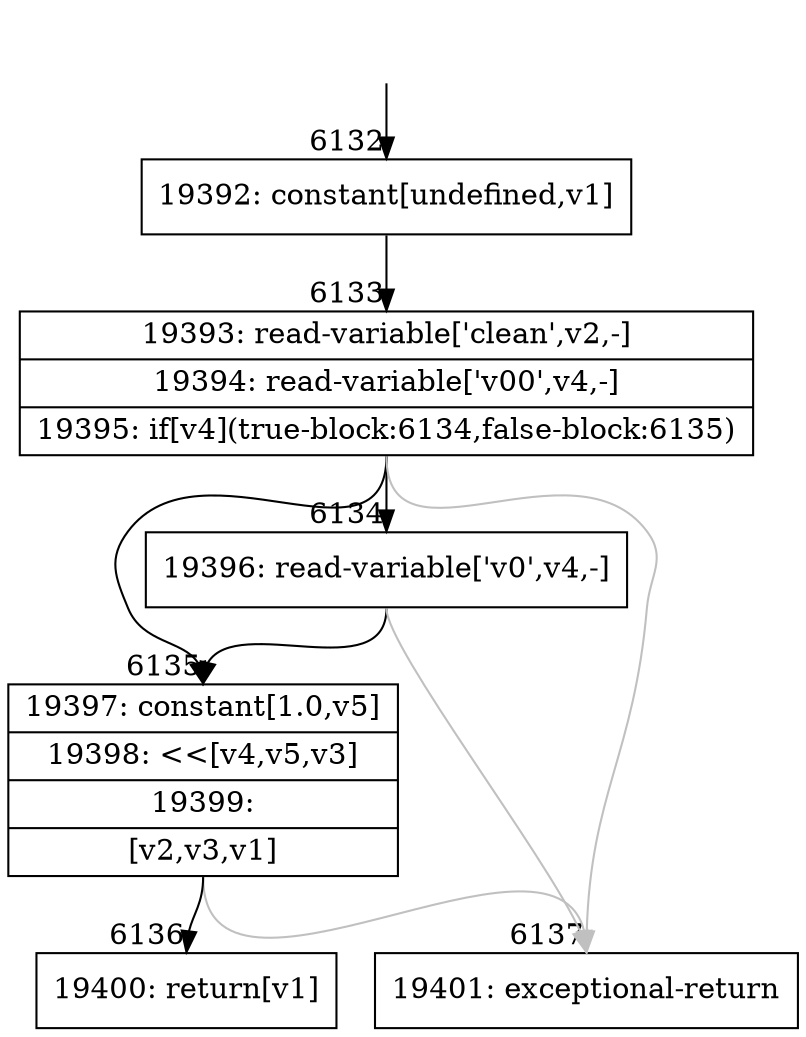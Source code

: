 digraph {
rankdir="TD"
BB_entry565[shape=none,label=""];
BB_entry565 -> BB6132 [tailport=s, headport=n, headlabel="    6132"]
BB6132 [shape=record label="{19392: constant[undefined,v1]}" ] 
BB6132 -> BB6133 [tailport=s, headport=n, headlabel="      6133"]
BB6133 [shape=record label="{19393: read-variable['clean',v2,-]|19394: read-variable['v00',v4,-]|19395: if[v4](true-block:6134,false-block:6135)}" ] 
BB6133 -> BB6135 [tailport=s, headport=n, headlabel="      6135"]
BB6133 -> BB6134 [tailport=s, headport=n, headlabel="      6134"]
BB6133 -> BB6137 [tailport=s, headport=n, color=gray, headlabel="      6137"]
BB6134 [shape=record label="{19396: read-variable['v0',v4,-]}" ] 
BB6134 -> BB6135 [tailport=s, headport=n]
BB6134 -> BB6137 [tailport=s, headport=n, color=gray]
BB6135 [shape=record label="{19397: constant[1.0,v5]|19398: \<\<[v4,v5,v3]|19399: |[v2,v3,v1]}" ] 
BB6135 -> BB6136 [tailport=s, headport=n, headlabel="      6136"]
BB6135 -> BB6137 [tailport=s, headport=n, color=gray]
BB6136 [shape=record label="{19400: return[v1]}" ] 
BB6137 [shape=record label="{19401: exceptional-return}" ] 
//#$~ 3586
}
